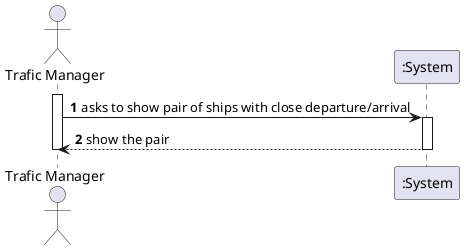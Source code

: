@startuml
autonumber

actor "Trafic Manager" as C
participant ":System" as S
activate C

C -> S: asks to show pair of ships with close departure/arrival

activate S
S --> C: show the pair
deactivate S


deactivate S
deactivate C
@enduml